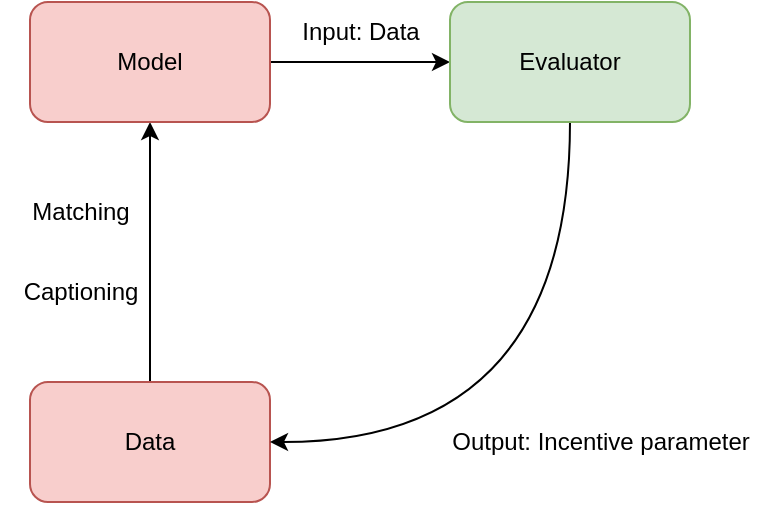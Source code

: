 <mxfile version="20.8.20" type="github">
  <diagram name="Page-1" id="81PzI7hiYP9P0uu7AQdv">
    <mxGraphModel dx="1562" dy="879" grid="1" gridSize="10" guides="1" tooltips="1" connect="1" arrows="1" fold="1" page="1" pageScale="1" pageWidth="827" pageHeight="1169" math="0" shadow="0">
      <root>
        <mxCell id="0" />
        <mxCell id="1" parent="0" />
        <mxCell id="G0Rmt_5JlS5FrQioI-_1-4" style="edgeStyle=orthogonalEdgeStyle;rounded=0;orthogonalLoop=1;jettySize=auto;html=1;entryX=0.5;entryY=1;entryDx=0;entryDy=0;curved=1;" edge="1" parent="1" source="G0Rmt_5JlS5FrQioI-_1-1" target="G0Rmt_5JlS5FrQioI-_1-2">
          <mxGeometry relative="1" as="geometry" />
        </mxCell>
        <mxCell id="G0Rmt_5JlS5FrQioI-_1-1" value="Data" style="rounded=1;whiteSpace=wrap;html=1;fillColor=#f8cecc;strokeColor=#b85450;" vertex="1" parent="1">
          <mxGeometry x="160" y="470" width="120" height="60" as="geometry" />
        </mxCell>
        <mxCell id="G0Rmt_5JlS5FrQioI-_1-5" style="edgeStyle=orthogonalEdgeStyle;curved=1;rounded=0;orthogonalLoop=1;jettySize=auto;html=1;entryX=0;entryY=0.5;entryDx=0;entryDy=0;" edge="1" parent="1" source="G0Rmt_5JlS5FrQioI-_1-2" target="G0Rmt_5JlS5FrQioI-_1-3">
          <mxGeometry relative="1" as="geometry" />
        </mxCell>
        <mxCell id="G0Rmt_5JlS5FrQioI-_1-2" value="Model" style="rounded=1;whiteSpace=wrap;html=1;fillColor=#f8cecc;strokeColor=#b85450;" vertex="1" parent="1">
          <mxGeometry x="160" y="280" width="120" height="60" as="geometry" />
        </mxCell>
        <mxCell id="G0Rmt_5JlS5FrQioI-_1-6" style="edgeStyle=orthogonalEdgeStyle;curved=1;rounded=0;orthogonalLoop=1;jettySize=auto;html=1;entryX=1;entryY=0.5;entryDx=0;entryDy=0;exitX=0.5;exitY=1;exitDx=0;exitDy=0;" edge="1" parent="1" source="G0Rmt_5JlS5FrQioI-_1-3" target="G0Rmt_5JlS5FrQioI-_1-1">
          <mxGeometry relative="1" as="geometry" />
        </mxCell>
        <mxCell id="G0Rmt_5JlS5FrQioI-_1-3" value="Evaluator" style="rounded=1;whiteSpace=wrap;html=1;fillColor=#d5e8d4;strokeColor=#82b366;" vertex="1" parent="1">
          <mxGeometry x="370" y="280" width="120" height="60" as="geometry" />
        </mxCell>
        <mxCell id="G0Rmt_5JlS5FrQioI-_1-7" value="Captioning" style="text;html=1;align=center;verticalAlign=middle;resizable=0;points=[];autosize=1;strokeColor=none;fillColor=none;" vertex="1" parent="1">
          <mxGeometry x="145" y="410" width="80" height="30" as="geometry" />
        </mxCell>
        <mxCell id="G0Rmt_5JlS5FrQioI-_1-8" value="Matching" style="text;html=1;align=center;verticalAlign=middle;resizable=0;points=[];autosize=1;strokeColor=none;fillColor=none;" vertex="1" parent="1">
          <mxGeometry x="150" y="370" width="70" height="30" as="geometry" />
        </mxCell>
        <mxCell id="G0Rmt_5JlS5FrQioI-_1-10" value="Output: Incentive parameter" style="text;html=1;align=center;verticalAlign=middle;resizable=0;points=[];autosize=1;strokeColor=none;fillColor=none;" vertex="1" parent="1">
          <mxGeometry x="360" y="485" width="170" height="30" as="geometry" />
        </mxCell>
        <mxCell id="G0Rmt_5JlS5FrQioI-_1-12" value="Input: Data" style="text;html=1;align=center;verticalAlign=middle;resizable=0;points=[];autosize=1;strokeColor=none;fillColor=none;" vertex="1" parent="1">
          <mxGeometry x="285" y="280" width="80" height="30" as="geometry" />
        </mxCell>
      </root>
    </mxGraphModel>
  </diagram>
</mxfile>
